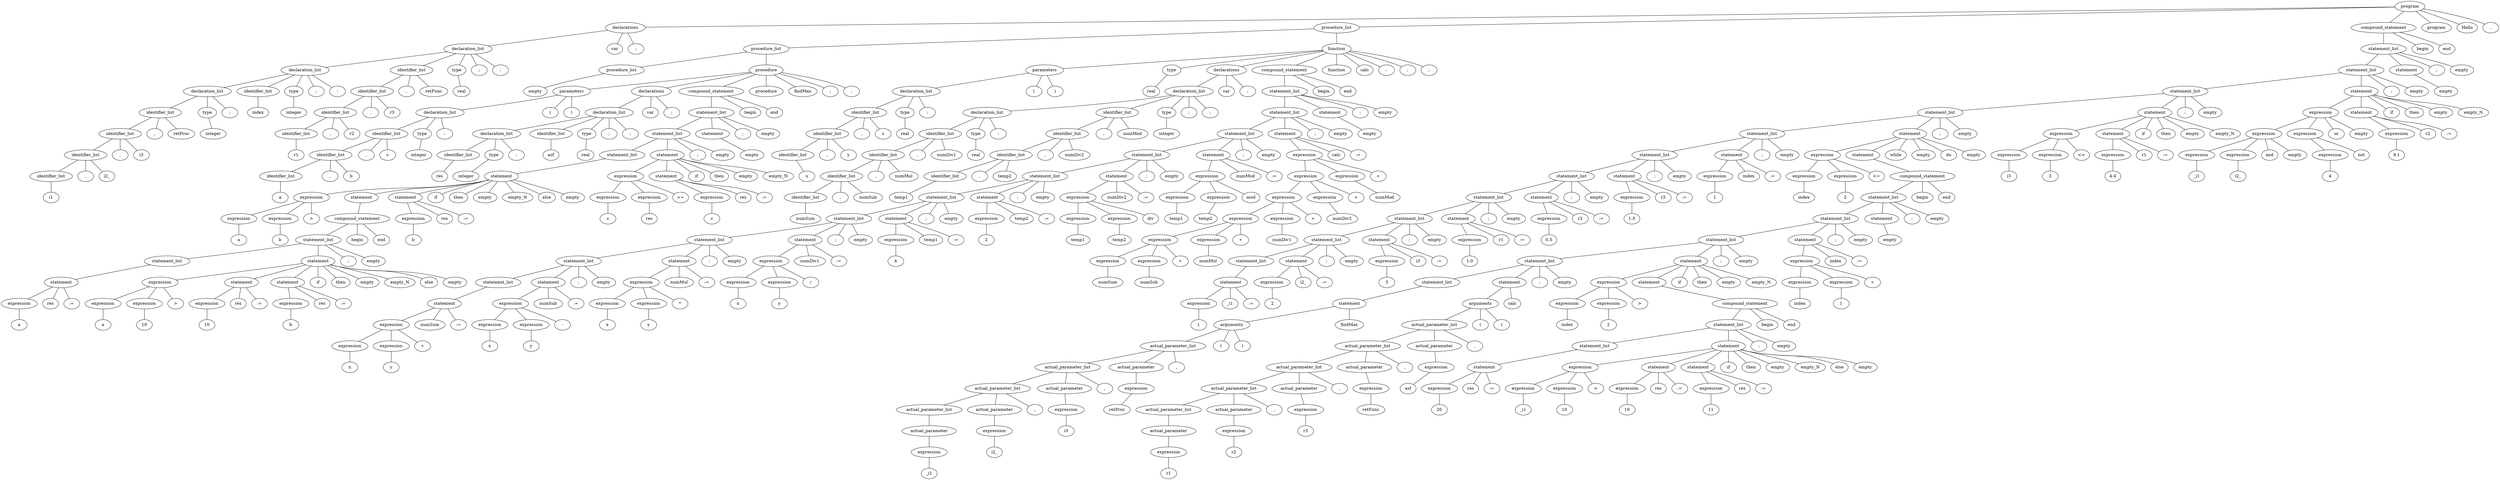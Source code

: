 graph G {
compound=true;
N0 -- N1;
N2 -- N0;
N2 -- N3;
N2 -- N4;
N5 -- N2;
N5 -- N6;
N5 -- N7;
N8 -- N5;
N8 -- N9;
N8 -- N10;
N11 -- N12;
N13 -- N8;
N13 -- N14;
N13 -- N11;
N15 -- N16;
N17 -- N18;
N19 -- N13;
N19 -- N20;
N19 -- N15;
N19 -- N21;
N19 -- N17;
N22 -- N23;
N24 -- N22;
N24 -- N25;
N24 -- N26;
N27 -- N24;
N27 -- N28;
N27 -- N29;
N30 -- N27;
N30 -- N31;
N30 -- N32;
N33 -- N34;
N35 -- N19;
N35 -- N36;
N35 -- N30;
N35 -- N37;
N35 -- N33;
N38 -- N39;
N38 -- N35;
N38 -- N40;
N42 -- N41;
N43 -- N44;
N45 -- N43;
N45 -- N46;
N45 -- N47;
N48 -- N45;
N48 -- N49;
N48 -- N50;
N51 -- N52;
N53 -- N48;
N53 -- N54;
N53 -- N51;
N55 -- N56;
N55 -- N53;
N55 -- N57;
N58 -- N59;
N60 -- N61;
N62 -- N58;
N62 -- N63;
N62 -- N60;
N64 -- N65;
N66 -- N67;
N68 -- N62;
N68 -- N69;
N68 -- N64;
N68 -- N70;
N68 -- N66;
N71 -- N72;
N71 -- N68;
N71 -- N73;
N74 -- N75;
N76 -- N77;
N78 -- N74;
N78 -- N79;
N78 -- N76;
N81 -- N82;
N83 -- N84;
N83 -- N85;
N83 -- N81;
N86 -- N83;
N88 -- N89;
N90 -- N91;
N92 -- N88;
N92 -- N93;
N92 -- N90;
N95 -- N96;
N97 -- N98;
N97 -- N99;
N97 -- N95;
N102 -- N103;
N104 -- N105;
N104 -- N106;
N104 -- N102;
N107 -- N108;
N107 -- N92;
N107 -- N109;
N107 -- N94;
N107 -- N97;
N107 -- N100;
N107 -- N110;
N107 -- N101;
N107 -- N104;
N111 -- N86;
N111 -- N112;
N111 -- N87;
N111 -- N107;
N113 -- N114;
N113 -- N111;
N113 -- N115;
N116 -- N113;
N119 -- N120;
N121 -- N122;
N121 -- N123;
N121 -- N119;
N124 -- N125;
N124 -- N78;
N124 -- N126;
N124 -- N80;
N124 -- N116;
N124 -- N117;
N124 -- N127;
N124 -- N118;
N124 -- N121;
N128 -- N124;
N130 -- N131;
N132 -- N133;
N134 -- N130;
N134 -- N135;
N134 -- N132;
N137 -- N138;
N139 -- N140;
N139 -- N141;
N139 -- N137;
N143 -- N144;
N143 -- N134;
N143 -- N145;
N143 -- N136;
N143 -- N139;
N143 -- N142;
N146 -- N128;
N146 -- N147;
N146 -- N129;
N146 -- N143;
N150 -- N149;
N151 -- N146;
N151 -- N152;
N151 -- N148;
N151 -- N150;
N153 -- N154;
N153 -- N151;
N153 -- N155;
N156 -- N157;
N156 -- N158;
N156 -- N55;
N156 -- N159;
N156 -- N71;
N156 -- N153;
N156 -- N160;
N161 -- N42;
N161 -- N156;
N162 -- N163;
N164 -- N162;
N164 -- N165;
N164 -- N166;
N167 -- N164;
N167 -- N168;
N167 -- N169;
N170 -- N171;
N172 -- N167;
N172 -- N173;
N172 -- N170;
N174 -- N175;
N174 -- N172;
N174 -- N176;
N177 -- N178;
N179 -- N180;
N181 -- N179;
N181 -- N182;
N181 -- N183;
N184 -- N181;
N184 -- N185;
N184 -- N186;
N187 -- N184;
N187 -- N188;
N187 -- N189;
N190 -- N191;
N192 -- N187;
N192 -- N193;
N192 -- N190;
N194 -- N195;
N196 -- N194;
N196 -- N197;
N196 -- N198;
N199 -- N196;
N199 -- N200;
N199 -- N201;
N202 -- N199;
N202 -- N203;
N202 -- N204;
N205 -- N206;
N207 -- N192;
N207 -- N208;
N207 -- N202;
N207 -- N209;
N207 -- N205;
N210 -- N211;
N210 -- N207;
N210 -- N212;
N213 -- N214;
N215 -- N216;
N217 -- N213;
N217 -- N218;
N217 -- N215;
N219 -- N220;
N219 -- N221;
N219 -- N217;
N222 -- N219;
N224 -- N225;
N226 -- N227;
N228 -- N224;
N228 -- N229;
N228 -- N226;
N230 -- N231;
N230 -- N232;
N230 -- N228;
N233 -- N222;
N233 -- N234;
N233 -- N223;
N233 -- N230;
N236 -- N237;
N238 -- N239;
N240 -- N236;
N240 -- N241;
N240 -- N238;
N242 -- N243;
N242 -- N244;
N242 -- N240;
N245 -- N233;
N245 -- N246;
N245 -- N235;
N245 -- N242;
N248 -- N249;
N250 -- N251;
N252 -- N248;
N252 -- N253;
N252 -- N250;
N254 -- N255;
N254 -- N256;
N254 -- N252;
N257 -- N245;
N257 -- N258;
N257 -- N247;
N257 -- N254;
N260 -- N261;
N262 -- N263;
N262 -- N264;
N262 -- N260;
N265 -- N257;
N265 -- N266;
N265 -- N259;
N265 -- N262;
N268 -- N269;
N270 -- N271;
N270 -- N272;
N270 -- N268;
N273 -- N265;
N273 -- N274;
N273 -- N267;
N273 -- N270;
N276 -- N277;
N278 -- N279;
N280 -- N276;
N280 -- N281;
N280 -- N278;
N282 -- N283;
N282 -- N284;
N282 -- N280;
N285 -- N273;
N285 -- N286;
N285 -- N275;
N285 -- N282;
N288 -- N289;
N290 -- N291;
N292 -- N288;
N292 -- N293;
N292 -- N290;
N294 -- N295;
N294 -- N296;
N294 -- N292;
N297 -- N285;
N297 -- N298;
N297 -- N287;
N297 -- N294;
N300 -- N301;
N302 -- N303;
N304 -- N300;
N304 -- N305;
N304 -- N302;
N306 -- N307;
N308 -- N304;
N308 -- N309;
N308 -- N306;
N310 -- N311;
N312 -- N308;
N312 -- N313;
N312 -- N310;
N314 -- N315;
N316 -- N312;
N316 -- N317;
N316 -- N314;
N318 -- N319;
N320 -- N316;
N320 -- N321;
N320 -- N318;
N322 -- N323;
N322 -- N324;
N322 -- N320;
N325 -- N297;
N325 -- N326;
N325 -- N299;
N325 -- N322;
N329 -- N328;
N330 -- N325;
N330 -- N331;
N330 -- N327;
N330 -- N329;
N332 -- N333;
N332 -- N330;
N332 -- N334;
N335 -- N336;
N335 -- N337;
N335 -- N174;
N335 -- N338;
N335 -- N177;
N335 -- N339;
N335 -- N210;
N335 -- N332;
N335 -- N340;
N341 -- N161;
N341 -- N335;
N342 -- N343;
N344 -- N345;
N344 -- N346;
N344 -- N342;
N347 -- N344;
N349 -- N350;
N351 -- N352;
N351 -- N353;
N351 -- N349;
N354 -- N347;
N354 -- N355;
N354 -- N348;
N354 -- N351;
N357 -- N358;
N359 -- N360;
N359 -- N361;
N359 -- N357;
N362 -- N354;
N362 -- N363;
N362 -- N356;
N362 -- N359;
N365 -- N366;
N367 -- N368;
N367 -- N369;
N367 -- N365;
N370 -- N362;
N370 -- N371;
N370 -- N364;
N370 -- N367;
N373 -- N374;
N375 -- N376;
N375 -- N377;
N375 -- N373;
N378 -- N370;
N378 -- N379;
N378 -- N372;
N378 -- N375;
N381 -- N382;
N383 -- N384;
N383 -- N385;
N383 -- N381;
N386 -- N378;
N386 -- N387;
N386 -- N380;
N386 -- N383;
N389 -- N390;
N391 -- N392;
N391 -- N393;
N391 -- N389;
N394 -- N386;
N394 -- N395;
N394 -- N388;
N394 -- N391;
N398 -- N399;
N400 -- N401;
N402 -- N398;
N402 -- N403;
N402 -- N400;
N405 -- N406;
N407 -- N405;
N408 -- N407;
N409 -- N410;
N411 -- N409;
N412 -- N408;
N412 -- N413;
N412 -- N411;
N414 -- N415;
N416 -- N414;
N417 -- N412;
N417 -- N418;
N417 -- N416;
N419 -- N420;
N421 -- N419;
N422 -- N417;
N422 -- N423;
N422 -- N421;
N424 -- N425;
N424 -- N422;
N424 -- N426;
N427 -- N428;
N427 -- N424;
N429 -- N427;
N431 -- N432;
N433 -- N431;
N434 -- N433;
N435 -- N436;
N437 -- N435;
N438 -- N434;
N438 -- N439;
N438 -- N437;
N440 -- N441;
N442 -- N440;
N443 -- N438;
N443 -- N444;
N443 -- N442;
N445 -- N446;
N447 -- N445;
N448 -- N443;
N448 -- N449;
N448 -- N447;
N450 -- N451;
N452 -- N450;
N453 -- N448;
N453 -- N454;
N453 -- N452;
N455 -- N456;
N455 -- N453;
N455 -- N457;
N458 -- N459;
N458 -- N455;
N460 -- N429;
N460 -- N461;
N460 -- N430;
N460 -- N458;
N463 -- N464;
N465 -- N466;
N467 -- N463;
N467 -- N468;
N467 -- N465;
N470 -- N471;
N472 -- N473;
N472 -- N474;
N472 -- N470;
N475 -- N472;
N477 -- N478;
N479 -- N480;
N481 -- N477;
N481 -- N482;
N481 -- N479;
N484 -- N485;
N486 -- N487;
N486 -- N488;
N486 -- N484;
N491 -- N492;
N493 -- N494;
N493 -- N495;
N493 -- N491;
N496 -- N497;
N496 -- N481;
N496 -- N498;
N496 -- N483;
N496 -- N486;
N496 -- N489;
N496 -- N499;
N496 -- N490;
N496 -- N493;
N500 -- N475;
N500 -- N501;
N500 -- N476;
N500 -- N496;
N502 -- N503;
N502 -- N500;
N502 -- N504;
N505 -- N502;
N507 -- N508;
N507 -- N467;
N507 -- N509;
N507 -- N469;
N507 -- N505;
N507 -- N506;
N510 -- N460;
N510 -- N511;
N510 -- N462;
N510 -- N507;
N513 -- N514;
N515 -- N516;
N517 -- N513;
N517 -- N518;
N517 -- N515;
N519 -- N520;
N519 -- N521;
N519 -- N517;
N522 -- N510;
N522 -- N523;
N522 -- N512;
N522 -- N519;
N526 -- N525;
N527 -- N522;
N527 -- N528;
N527 -- N524;
N527 -- N526;
N529 -- N530;
N529 -- N527;
N529 -- N531;
N532 -- N529;
N533 -- N534;
N533 -- N397;
N533 -- N402;
N533 -- N535;
N533 -- N404;
N533 -- N532;
N536 -- N394;
N536 -- N537;
N536 -- N396;
N536 -- N533;
N539 -- N540;
N541 -- N542;
N543 -- N539;
N543 -- N544;
N543 -- N541;
N546 -- N547;
N548 -- N549;
N548 -- N550;
N548 -- N546;
N552 -- N553;
N552 -- N543;
N552 -- N554;
N552 -- N545;
N552 -- N548;
N552 -- N551;
N555 -- N536;
N555 -- N556;
N555 -- N538;
N555 -- N552;
N558 -- N559;
N561 -- N562;
N563 -- N558;
N563 -- N564;
N563 -- N560;
N563 -- N561;
N566 -- N567;
N568 -- N569;
N568 -- N566;
N570 -- N563;
N570 -- N571;
N570 -- N565;
N570 -- N568;
N573 -- N574;
N575 -- N576;
N575 -- N577;
N575 -- N573;
N579 -- N580;
N579 -- N570;
N579 -- N581;
N579 -- N572;
N579 -- N575;
N579 -- N578;
N582 -- N555;
N582 -- N583;
N582 -- N557;
N582 -- N579;
N586 -- N585;
N587 -- N582;
N587 -- N588;
N587 -- N584;
N587 -- N586;
N589 -- N590;
N589 -- N587;
N589 -- N591;
N592 -- N593;
N592 -- N594;
N592 -- N38;
N592 -- N341;
N592 -- N589;
N592 -- N595;
N0 [label=identifier_list];
N1 [label="i1"];
N2 [label=identifier_list];
N3 [label=","];
N4 [label="i2_"];
N5 [label=identifier_list];
N6 [label=","];
N7 [label="i3"];
N8 [label=identifier_list];
N9 [label=","];
N10 [label="retProc"];
N11 [label=type];
N12 [label="integer"];
N13 [label=declaration_list];
N14 [label=":"];
N15 [label=identifier_list];
N16 [label="index"];
N17 [label=type];
N18 [label="integer"];
N19 [label=declaration_list];
N20 [label=";"];
N21 [label=":"];
N22 [label=identifier_list];
N23 [label="r1"];
N24 [label=identifier_list];
N25 [label=","];
N26 [label="r2"];
N27 [label=identifier_list];
N28 [label=","];
N29 [label="r3"];
N30 [label=identifier_list];
N31 [label=","];
N32 [label="retFunc"];
N33 [label=type];
N34 [label="real"];
N35 [label=declaration_list];
N36 [label=";"];
N37 [label=":"];
N38 [label=declarations];
N39 [label="var"];
N40 [label=";"];
N41 [label=empty];
N42 [label=procedure_list];
N43 [label=identifier_list];
N44 [label="a"];
N45 [label=identifier_list];
N46 [label=","];
N47 [label="b"];
N48 [label=identifier_list];
N49 [label=","];
N50 [label="c"];
N51 [label=type];
N52 [label="integer"];
N53 [label=declaration_list];
N54 [label=":"];
N55 [label=parameters];
N56 [label="("];
N57 [label=")"];
N58 [label=identifier_list];
N59 [label="res"];
N60 [label=type];
N61 [label="integer"];
N62 [label=declaration_list];
N63 [label=":"];
N64 [label=identifier_list];
N65 [label="asf"];
N66 [label=type];
N67 [label="real"];
N68 [label=declaration_list];
N69 [label=";"];
N70 [label=":"];
N71 [label=declarations];
N72 [label="var"];
N73 [label=";"];
N74 [label=expression];
N75 [label="a"];
N76 [label=expression];
N77 [label="b"];
N78 [label=expression];
N79 [label=">"];
N80 [label=empty];
N81 [label=expression];
N82 [label="a"];
N83 [label=statement];
N84 [label="res"];
N85 [label=":="];
N86 [label=statement_list];
N87 [label=empty];
N88 [label=expression];
N89 [label="a"];
N90 [label=expression];
N91 [label="10"];
N92 [label=expression];
N93 [label=">"];
N94 [label=empty];
N95 [label=expression];
N96 [label="10"];
N97 [label=statement];
N98 [label="res"];
N99 [label=":="];
N100 [label=empty_N];
N101 [label=empty];
N102 [label=expression];
N103 [label="b"];
N104 [label=statement];
N105 [label="res"];
N106 [label=":="];
N107 [label=statement];
N108 [label="if"];
N109 [label="then"];
N110 [label="else"];
N111 [label=statement_list];
N112 [label=";"];
N113 [label=compound_statement];
N114 [label="begin"];
N115 [label="end"];
N116 [label=statement];
N117 [label=empty_N];
N118 [label=empty];
N119 [label=expression];
N120 [label="b"];
N121 [label=statement];
N122 [label="res"];
N123 [label=":="];
N124 [label=statement];
N125 [label="if"];
N126 [label="then"];
N127 [label="else"];
N128 [label=statement_list];
N129 [label=empty];
N130 [label=expression];
N131 [label="c"];
N132 [label=expression];
N133 [label="res"];
N134 [label=expression];
N135 [label=">="];
N136 [label=empty];
N137 [label=expression];
N138 [label="c"];
N139 [label=statement];
N140 [label="res"];
N141 [label=":="];
N142 [label=empty_N];
N143 [label=statement];
N144 [label="if"];
N145 [label="then"];
N146 [label=statement_list];
N147 [label=";"];
N148 [label=empty];
N149 [label=empty];
N150 [label=statement];
N151 [label=statement_list];
N152 [label=";"];
N153 [label=compound_statement];
N154 [label="begin"];
N155 [label="end"];
N156 [label=procedure];
N157 [label="procedure"];
N158 [label="findMax"];
N159 [label=";"];
N160 [label=";"];
N161 [label=procedure_list];
N162 [label=identifier_list];
N163 [label="x"];
N164 [label=identifier_list];
N165 [label=","];
N166 [label="y"];
N167 [label=identifier_list];
N168 [label=","];
N169 [label="z"];
N170 [label=type];
N171 [label="real"];
N172 [label=declaration_list];
N173 [label=":"];
N174 [label=parameters];
N175 [label="("];
N176 [label=")"];
N177 [label=type];
N178 [label="real"];
N179 [label=identifier_list];
N180 [label="numSum"];
N181 [label=identifier_list];
N182 [label=","];
N183 [label="numSub"];
N184 [label=identifier_list];
N185 [label=","];
N186 [label="numMul"];
N187 [label=identifier_list];
N188 [label=","];
N189 [label="numDiv1"];
N190 [label=type];
N191 [label="real"];
N192 [label=declaration_list];
N193 [label=":"];
N194 [label=identifier_list];
N195 [label="temp1"];
N196 [label=identifier_list];
N197 [label=","];
N198 [label="temp2"];
N199 [label=identifier_list];
N200 [label=","];
N201 [label="numDiv2"];
N202 [label=identifier_list];
N203 [label=","];
N204 [label="numMod"];
N205 [label=type];
N206 [label="integer"];
N207 [label=declaration_list];
N208 [label=";"];
N209 [label=":"];
N210 [label=declarations];
N211 [label="var"];
N212 [label=";"];
N213 [label=expression];
N214 [label="x"];
N215 [label=expression];
N216 [label="y"];
N217 [label=expression];
N218 [label="+"];
N219 [label=statement];
N220 [label="numSum"];
N221 [label=":="];
N222 [label=statement_list];
N223 [label=empty];
N224 [label=expression];
N225 [label="x"];
N226 [label=expression];
N227 [label="y"];
N228 [label=expression];
N229 [label="-"];
N230 [label=statement];
N231 [label="numSub"];
N232 [label=":="];
N233 [label=statement_list];
N234 [label=";"];
N235 [label=empty];
N236 [label=expression];
N237 [label="x"];
N238 [label=expression];
N239 [label="y"];
N240 [label=expression];
N241 [label="*"];
N242 [label=statement];
N243 [label="numMul"];
N244 [label=":="];
N245 [label=statement_list];
N246 [label=";"];
N247 [label=empty];
N248 [label=expression];
N249 [label="x"];
N250 [label=expression];
N251 [label="y"];
N252 [label=expression];
N253 [label="/"];
N254 [label=statement];
N255 [label="numDiv1"];
N256 [label=":="];
N257 [label=statement_list];
N258 [label=";"];
N259 [label=empty];
N260 [label=expression];
N261 [label="4"];
N262 [label=statement];
N263 [label="temp1"];
N264 [label=":="];
N265 [label=statement_list];
N266 [label=";"];
N267 [label=empty];
N268 [label=expression];
N269 [label="2"];
N270 [label=statement];
N271 [label="temp2"];
N272 [label=":="];
N273 [label=statement_list];
N274 [label=";"];
N275 [label=empty];
N276 [label=expression];
N277 [label="temp1"];
N278 [label=expression];
N279 [label="temp2"];
N280 [label=expression];
N281 [label="div"];
N282 [label=statement];
N283 [label="numDiv2"];
N284 [label=":="];
N285 [label=statement_list];
N286 [label=";"];
N287 [label=empty];
N288 [label=expression];
N289 [label="temp1"];
N290 [label=expression];
N291 [label="temp2"];
N292 [label=expression];
N293 [label="mod"];
N294 [label=statement];
N295 [label="numMod"];
N296 [label=":="];
N297 [label=statement_list];
N298 [label=";"];
N299 [label=empty];
N300 [label=expression];
N301 [label="numSum"];
N302 [label=expression];
N303 [label="numSub"];
N304 [label=expression];
N305 [label="+"];
N306 [label=expression];
N307 [label="numMul"];
N308 [label=expression];
N309 [label="+"];
N310 [label=expression];
N311 [label="numDiv1"];
N312 [label=expression];
N313 [label="+"];
N314 [label=expression];
N315 [label="numDiv2"];
N316 [label=expression];
N317 [label="+"];
N318 [label=expression];
N319 [label="numMod"];
N320 [label=expression];
N321 [label="+"];
N322 [label=statement];
N323 [label="calc"];
N324 [label=":="];
N325 [label=statement_list];
N326 [label=";"];
N327 [label=empty];
N328 [label=empty];
N329 [label=statement];
N330 [label=statement_list];
N331 [label=";"];
N332 [label=compound_statement];
N333 [label="begin"];
N334 [label="end"];
N335 [label=function];
N336 [label="function"];
N337 [label="calc"];
N338 [label=":"];
N339 [label=";"];
N340 [label=";"];
N341 [label=procedure_list];
N342 [label=expression];
N343 [label="1"];
N344 [label=statement];
N345 [label="_i1"];
N346 [label=":="];
N347 [label=statement_list];
N348 [label=empty];
N349 [label=expression];
N350 [label="2"];
N351 [label=statement];
N352 [label="i2_"];
N353 [label=":="];
N354 [label=statement_list];
N355 [label=";"];
N356 [label=empty];
N357 [label=expression];
N358 [label="3"];
N359 [label=statement];
N360 [label="i3"];
N361 [label=":="];
N362 [label=statement_list];
N363 [label=";"];
N364 [label=empty];
N365 [label=expression];
N366 [label="1.0"];
N367 [label=statement];
N368 [label="r1"];
N369 [label=":="];
N370 [label=statement_list];
N371 [label=";"];
N372 [label=empty];
N373 [label=expression];
N374 [label="0.5"];
N375 [label=statement];
N376 [label="r2"];
N377 [label=":="];
N378 [label=statement_list];
N379 [label=";"];
N380 [label=empty];
N381 [label=expression];
N382 [label="1.5"];
N383 [label=statement];
N384 [label="r3"];
N385 [label=":="];
N386 [label=statement_list];
N387 [label=";"];
N388 [label=empty];
N389 [label=expression];
N390 [label="1"];
N391 [label=statement];
N392 [label="index"];
N393 [label=":="];
N394 [label=statement_list];
N395 [label=";"];
N396 [label=empty];
N397 [label=empty];
N398 [label=expression];
N399 [label="index"];
N400 [label=expression];
N401 [label="2"];
N402 [label=expression];
N403 [label="<="];
N404 [label=empty];
N405 [label=expression];
N406 [label="_i1"];
N407 [label=actual_parameter];
N408 [label=actual_parameter_list];
N409 [label=expression];
N410 [label="i2_"];
N411 [label=actual_parameter];
N412 [label=actual_parameter_list];
N413 [label=","];
N414 [label=expression];
N415 [label="i3"];
N416 [label=actual_parameter];
N417 [label=actual_parameter_list];
N418 [label=","];
N419 [label=expression];
N420 [label="retProc"];
N421 [label=actual_parameter];
N422 [label=actual_parameter_list];
N423 [label=","];
N424 [label=arguments];
N425 [label="("];
N426 [label=")"];
N427 [label=statement];
N428 [label="findMax"];
N429 [label=statement_list];
N430 [label=empty];
N431 [label=expression];
N432 [label="r1"];
N433 [label=actual_parameter];
N434 [label=actual_parameter_list];
N435 [label=expression];
N436 [label="r2"];
N437 [label=actual_parameter];
N438 [label=actual_parameter_list];
N439 [label=","];
N440 [label=expression];
N441 [label="r3"];
N442 [label=actual_parameter];
N443 [label=actual_parameter_list];
N444 [label=","];
N445 [label=expression];
N446 [label="retFunc"];
N447 [label=actual_parameter];
N448 [label=actual_parameter_list];
N449 [label=","];
N450 [label=expression];
N451 [label="asf"];
N452 [label=actual_parameter];
N453 [label=actual_parameter_list];
N454 [label=","];
N455 [label=arguments];
N456 [label="("];
N457 [label=")"];
N458 [label=statement];
N459 [label="calc"];
N460 [label=statement_list];
N461 [label=";"];
N462 [label=empty];
N463 [label=expression];
N464 [label="index"];
N465 [label=expression];
N466 [label="2"];
N467 [label=expression];
N468 [label=">"];
N469 [label=empty];
N470 [label=expression];
N471 [label="20"];
N472 [label=statement];
N473 [label="res"];
N474 [label=":="];
N475 [label=statement_list];
N476 [label=empty];
N477 [label=expression];
N478 [label="_i1"];
N479 [label=expression];
N480 [label="10"];
N481 [label=expression];
N482 [label=">"];
N483 [label=empty];
N484 [label=expression];
N485 [label="10"];
N486 [label=statement];
N487 [label="res"];
N488 [label=":="];
N489 [label=empty_N];
N490 [label=empty];
N491 [label=expression];
N492 [label="11"];
N493 [label=statement];
N494 [label="res"];
N495 [label=":="];
N496 [label=statement];
N497 [label="if"];
N498 [label="then"];
N499 [label="else"];
N500 [label=statement_list];
N501 [label=";"];
N502 [label=compound_statement];
N503 [label="begin"];
N504 [label="end"];
N505 [label=statement];
N506 [label=empty_N];
N507 [label=statement];
N508 [label="if"];
N509 [label="then"];
N510 [label=statement_list];
N511 [label=";"];
N512 [label=empty];
N513 [label=expression];
N514 [label="index"];
N515 [label=expression];
N516 [label="1"];
N517 [label=expression];
N518 [label="+"];
N519 [label=statement];
N520 [label="index"];
N521 [label=":="];
N522 [label=statement_list];
N523 [label=";"];
N524 [label=empty];
N525 [label=empty];
N526 [label=statement];
N527 [label=statement_list];
N528 [label=";"];
N529 [label=compound_statement];
N530 [label="begin"];
N531 [label="end"];
N532 [label=statement];
N533 [label=statement];
N534 [label="while"];
N535 [label="do"];
N536 [label=statement_list];
N537 [label=";"];
N538 [label=empty];
N539 [label=expression];
N540 [label="i3"];
N541 [label=expression];
N542 [label="3"];
N543 [label=expression];
N544 [label="<>"];
N545 [label=empty];
N546 [label=expression];
N547 [label="4.4"];
N548 [label=statement];
N549 [label="r1"];
N550 [label=":="];
N551 [label=empty_N];
N552 [label=statement];
N553 [label="if"];
N554 [label="then"];
N555 [label=statement_list];
N556 [label=";"];
N557 [label=empty];
N558 [label=expression];
N559 [label="_i1"];
N560 [label=empty];
N561 [label=expression];
N562 [label="i2_"];
N563 [label=expression];
N564 [label="and"];
N565 [label=empty];
N566 [label=expression];
N567 [label="4"];
N568 [label=expression];
N569 [label="not"];
N570 [label=expression];
N571 [label="or"];
N572 [label=empty];
N573 [label=expression];
N574 [label="9.1"];
N575 [label=statement];
N576 [label="r2"];
N577 [label=":="];
N578 [label=empty_N];
N579 [label=statement];
N580 [label="if"];
N581 [label="then"];
N582 [label=statement_list];
N583 [label=";"];
N584 [label=empty];
N585 [label=empty];
N586 [label=statement];
N587 [label=statement_list];
N588 [label=";"];
N589 [label=compound_statement];
N590 [label="begin"];
N591 [label="end"];
N592 [label=program];
N593 [label="program"];
N594 [label="Hello"];
N595 [label="."];
}
